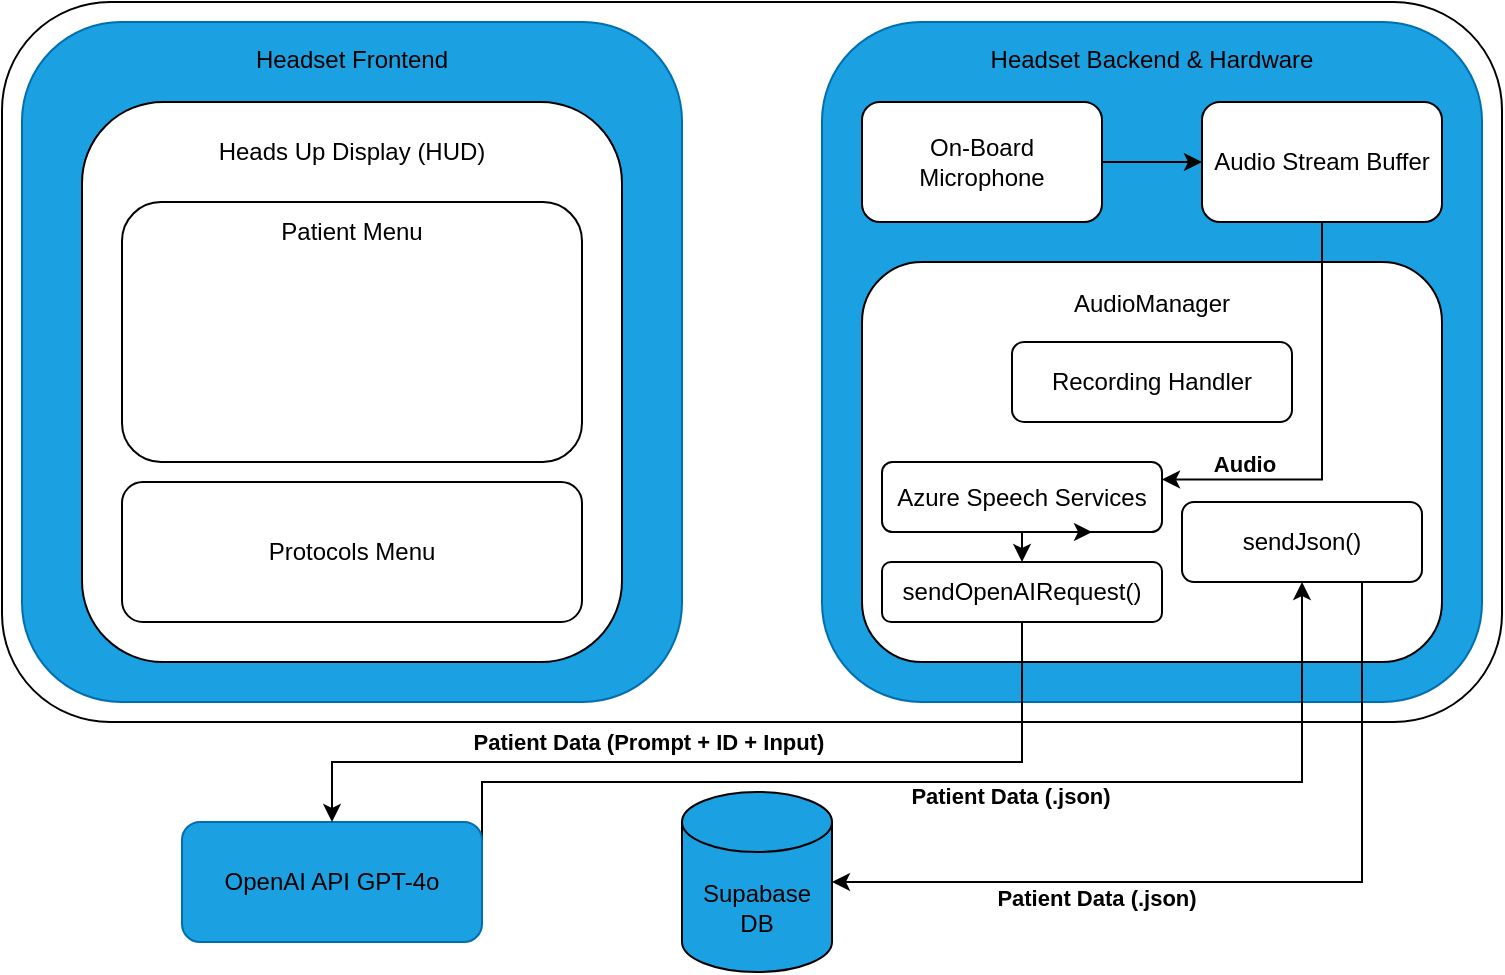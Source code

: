 <mxfile version="26.2.15">
  <diagram id="C5RBs43oDa-KdzZeNtuy" name="Page-1">
    <mxGraphModel dx="925" dy="524" grid="1" gridSize="10" guides="1" tooltips="1" connect="1" arrows="1" fold="1" page="1" pageScale="1" pageWidth="827" pageHeight="1169" math="0" shadow="0">
      <root>
        <mxCell id="WIyWlLk6GJQsqaUBKTNV-0" />
        <mxCell id="WIyWlLk6GJQsqaUBKTNV-1" parent="WIyWlLk6GJQsqaUBKTNV-0" />
        <mxCell id="0_atXvcK1YJ4ZhOtlq2l-2" value="" style="rounded=1;whiteSpace=wrap;html=1;fillColor=light-dark(#FFFFFF,#3399FF);" vertex="1" parent="WIyWlLk6GJQsqaUBKTNV-1">
          <mxGeometry x="30" y="100" width="750" height="360" as="geometry" />
        </mxCell>
        <mxCell id="0_atXvcK1YJ4ZhOtlq2l-0" value="&lt;font style=&quot;color: light-dark(rgb(0, 0, 0), rgb(255, 255, 255));&quot;&gt;Headset Backend &amp;amp; Hardware&lt;/font&gt;&lt;div&gt;&lt;font style=&quot;color: light-dark(rgb(0, 0, 0), rgb(255, 255, 255));&quot;&gt;&lt;br&gt;&lt;/font&gt;&lt;/div&gt;&lt;div&gt;&lt;font style=&quot;color: light-dark(rgb(0, 0, 0), rgb(255, 255, 255));&quot;&gt;&lt;br&gt;&lt;/font&gt;&lt;/div&gt;&lt;div&gt;&lt;font style=&quot;color: light-dark(rgb(0, 0, 0), rgb(255, 255, 255));&quot;&gt;&lt;br&gt;&lt;/font&gt;&lt;/div&gt;&lt;div&gt;&lt;font style=&quot;color: light-dark(rgb(0, 0, 0), rgb(255, 255, 255));&quot;&gt;&lt;br&gt;&lt;/font&gt;&lt;/div&gt;&lt;div&gt;&lt;font style=&quot;color: light-dark(rgb(0, 0, 0), rgb(255, 255, 255));&quot;&gt;&lt;br&gt;&lt;/font&gt;&lt;/div&gt;&lt;div&gt;&lt;font style=&quot;color: light-dark(rgb(0, 0, 0), rgb(255, 255, 255));&quot;&gt;&lt;br&gt;&lt;/font&gt;&lt;/div&gt;&lt;div&gt;&lt;font style=&quot;color: light-dark(rgb(0, 0, 0), rgb(255, 255, 255));&quot;&gt;&lt;br&gt;&lt;/font&gt;&lt;/div&gt;&lt;div&gt;&lt;font style=&quot;color: light-dark(rgb(0, 0, 0), rgb(255, 255, 255));&quot;&gt;&lt;br&gt;&lt;/font&gt;&lt;/div&gt;&lt;div&gt;&lt;font style=&quot;color: light-dark(rgb(0, 0, 0), rgb(255, 255, 255));&quot;&gt;&lt;br&gt;&lt;/font&gt;&lt;/div&gt;&lt;div&gt;&lt;font style=&quot;color: light-dark(rgb(0, 0, 0), rgb(255, 255, 255));&quot;&gt;&lt;br&gt;&lt;/font&gt;&lt;/div&gt;&lt;div&gt;&lt;font style=&quot;color: light-dark(rgb(0, 0, 0), rgb(255, 255, 255));&quot;&gt;&lt;br&gt;&lt;/font&gt;&lt;/div&gt;&lt;div&gt;&lt;font style=&quot;color: light-dark(rgb(0, 0, 0), rgb(255, 255, 255));&quot;&gt;&lt;br&gt;&lt;/font&gt;&lt;/div&gt;&lt;div&gt;&lt;font style=&quot;color: light-dark(rgb(0, 0, 0), rgb(255, 255, 255));&quot;&gt;&lt;br&gt;&lt;/font&gt;&lt;/div&gt;&lt;div&gt;&lt;font style=&quot;color: light-dark(rgb(0, 0, 0), rgb(255, 255, 255));&quot;&gt;&lt;br&gt;&lt;/font&gt;&lt;/div&gt;&lt;div&gt;&lt;font style=&quot;color: light-dark(rgb(0, 0, 0), rgb(255, 255, 255));&quot;&gt;&lt;br&gt;&lt;/font&gt;&lt;/div&gt;&lt;div&gt;&lt;font style=&quot;color: light-dark(rgb(0, 0, 0), rgb(255, 255, 255));&quot;&gt;&lt;br&gt;&lt;/font&gt;&lt;/div&gt;&lt;div&gt;&lt;font style=&quot;color: light-dark(rgb(0, 0, 0), rgb(255, 255, 255));&quot;&gt;&lt;br&gt;&lt;/font&gt;&lt;/div&gt;&lt;div&gt;&lt;font style=&quot;color: light-dark(rgb(0, 0, 0), rgb(255, 255, 255));&quot;&gt;&lt;br&gt;&lt;/font&gt;&lt;/div&gt;&lt;div&gt;&lt;font style=&quot;color: light-dark(rgb(0, 0, 0), rgb(255, 255, 255));&quot;&gt;&lt;br&gt;&lt;/font&gt;&lt;/div&gt;&lt;div&gt;&lt;font style=&quot;color: light-dark(rgb(0, 0, 0), rgb(255, 255, 255));&quot;&gt;&lt;br&gt;&lt;/font&gt;&lt;/div&gt;&lt;div&gt;&lt;font style=&quot;color: light-dark(rgb(0, 0, 0), rgb(255, 255, 255));&quot;&gt;&lt;br&gt;&lt;/font&gt;&lt;/div&gt;" style="rounded=1;whiteSpace=wrap;html=1;fillColor=light-dark(#1BA1E2,#99CCFF);fontColor=#ffffff;strokeColor=light-dark(#006EAF,#FFFFFF);" vertex="1" parent="WIyWlLk6GJQsqaUBKTNV-1">
          <mxGeometry x="440" y="110" width="330" height="340" as="geometry" />
        </mxCell>
        <mxCell id="0_atXvcK1YJ4ZhOtlq2l-1" value="&lt;div&gt;&lt;font style=&quot;color: light-dark(rgb(0, 0, 0), rgb(255, 255, 255));&quot;&gt;Headset Frontend&lt;/font&gt;&lt;/div&gt;&lt;div&gt;&lt;font style=&quot;color: light-dark(rgb(0, 0, 0), rgb(255, 255, 255));&quot;&gt;&lt;br&gt;&lt;/font&gt;&lt;/div&gt;&lt;div&gt;&lt;font style=&quot;color: light-dark(rgb(0, 0, 0), rgb(255, 255, 255));&quot;&gt;&lt;br&gt;&lt;/font&gt;&lt;/div&gt;&lt;div&gt;&lt;font style=&quot;color: light-dark(rgb(0, 0, 0), rgb(255, 255, 255));&quot;&gt;&lt;br&gt;&lt;/font&gt;&lt;/div&gt;&lt;div&gt;&lt;font style=&quot;color: light-dark(rgb(0, 0, 0), rgb(255, 255, 255));&quot;&gt;&lt;br&gt;&lt;/font&gt;&lt;/div&gt;&lt;div&gt;&lt;font style=&quot;color: light-dark(rgb(0, 0, 0), rgb(255, 255, 255));&quot;&gt;&lt;br&gt;&lt;/font&gt;&lt;/div&gt;&lt;div&gt;&lt;font style=&quot;color: light-dark(rgb(0, 0, 0), rgb(255, 255, 255));&quot;&gt;&lt;br&gt;&lt;/font&gt;&lt;/div&gt;&lt;div&gt;&lt;font style=&quot;color: light-dark(rgb(0, 0, 0), rgb(255, 255, 255));&quot;&gt;&lt;br&gt;&lt;/font&gt;&lt;/div&gt;&lt;div&gt;&lt;font style=&quot;color: light-dark(rgb(0, 0, 0), rgb(255, 255, 255));&quot;&gt;&lt;br&gt;&lt;/font&gt;&lt;/div&gt;&lt;div&gt;&lt;font style=&quot;color: light-dark(rgb(0, 0, 0), rgb(255, 255, 255));&quot;&gt;&lt;br&gt;&lt;/font&gt;&lt;/div&gt;&lt;div&gt;&lt;font style=&quot;color: light-dark(rgb(0, 0, 0), rgb(255, 255, 255));&quot;&gt;&lt;br&gt;&lt;/font&gt;&lt;/div&gt;&lt;div&gt;&lt;font style=&quot;color: light-dark(rgb(0, 0, 0), rgb(255, 255, 255));&quot;&gt;&lt;br&gt;&lt;/font&gt;&lt;/div&gt;&lt;div&gt;&lt;font style=&quot;color: light-dark(rgb(0, 0, 0), rgb(255, 255, 255));&quot;&gt;&lt;br&gt;&lt;/font&gt;&lt;/div&gt;&lt;div&gt;&lt;font style=&quot;color: light-dark(rgb(0, 0, 0), rgb(255, 255, 255));&quot;&gt;&lt;br&gt;&lt;/font&gt;&lt;/div&gt;&lt;div&gt;&lt;font style=&quot;color: light-dark(rgb(0, 0, 0), rgb(255, 255, 255));&quot;&gt;&lt;br&gt;&lt;/font&gt;&lt;/div&gt;&lt;div&gt;&lt;font style=&quot;color: light-dark(rgb(0, 0, 0), rgb(255, 255, 255));&quot;&gt;&lt;br&gt;&lt;/font&gt;&lt;/div&gt;&lt;div&gt;&lt;font style=&quot;color: light-dark(rgb(0, 0, 0), rgb(255, 255, 255));&quot;&gt;&lt;br&gt;&lt;/font&gt;&lt;/div&gt;&lt;div&gt;&lt;font style=&quot;color: light-dark(rgb(0, 0, 0), rgb(255, 255, 255));&quot;&gt;&lt;br&gt;&lt;/font&gt;&lt;/div&gt;&lt;div&gt;&lt;font style=&quot;color: light-dark(rgb(0, 0, 0), rgb(255, 255, 255));&quot;&gt;&lt;br&gt;&lt;/font&gt;&lt;/div&gt;&lt;div&gt;&lt;font style=&quot;color: light-dark(rgb(0, 0, 0), rgb(255, 255, 255));&quot;&gt;&lt;br&gt;&lt;/font&gt;&lt;/div&gt;&lt;div&gt;&lt;font style=&quot;color: light-dark(rgb(0, 0, 0), rgb(255, 255, 255));&quot;&gt;&lt;br&gt;&lt;/font&gt;&lt;/div&gt;&lt;div&gt;&lt;font style=&quot;color: light-dark(rgb(0, 0, 0), rgb(255, 255, 255));&quot;&gt;&lt;br&gt;&lt;/font&gt;&lt;/div&gt;" style="rounded=1;whiteSpace=wrap;html=1;fillColor=light-dark(#1BA1E2,#99CCFF);fontColor=#ffffff;strokeColor=light-dark(#006EAF,#FFFFFF);" vertex="1" parent="WIyWlLk6GJQsqaUBKTNV-1">
          <mxGeometry x="40" y="110" width="330" height="340" as="geometry" />
        </mxCell>
        <mxCell id="0_atXvcK1YJ4ZhOtlq2l-3" value="Supabase&lt;div&gt;DB&lt;/div&gt;" style="shape=cylinder3;whiteSpace=wrap;html=1;boundedLbl=1;backgroundOutline=1;size=15;fillColor=light-dark(#1BA1E2,#66B2FF);" vertex="1" parent="WIyWlLk6GJQsqaUBKTNV-1">
          <mxGeometry x="370" y="495" width="75" height="90" as="geometry" />
        </mxCell>
        <mxCell id="0_atXvcK1YJ4ZhOtlq2l-10" value="AudioManager&lt;div&gt;&lt;br&gt;&lt;/div&gt;&lt;div&gt;&lt;br&gt;&lt;/div&gt;&lt;div&gt;&lt;br&gt;&lt;/div&gt;&lt;div&gt;&lt;br&gt;&lt;/div&gt;&lt;div&gt;&lt;br&gt;&lt;/div&gt;&lt;div&gt;&lt;br&gt;&lt;/div&gt;&lt;div&gt;&lt;br&gt;&lt;/div&gt;&lt;div&gt;&lt;br&gt;&lt;/div&gt;&lt;div&gt;&lt;br&gt;&lt;/div&gt;&lt;div&gt;&lt;br&gt;&lt;/div&gt;&lt;div&gt;&lt;br&gt;&lt;/div&gt;" style="rounded=1;whiteSpace=wrap;html=1;fillColor=light-dark(#FFFFFF,#007FFF);" vertex="1" parent="WIyWlLk6GJQsqaUBKTNV-1">
          <mxGeometry x="460" y="230" width="290" height="200" as="geometry" />
        </mxCell>
        <mxCell id="0_atXvcK1YJ4ZhOtlq2l-27" style="edgeStyle=orthogonalEdgeStyle;rounded=0;orthogonalLoop=1;jettySize=auto;html=1;exitX=1;exitY=0.5;exitDx=0;exitDy=0;entryX=0.5;entryY=1;entryDx=0;entryDy=0;" edge="1" parent="WIyWlLk6GJQsqaUBKTNV-1" source="0_atXvcK1YJ4ZhOtlq2l-4" target="0_atXvcK1YJ4ZhOtlq2l-14">
          <mxGeometry relative="1" as="geometry">
            <Array as="points">
              <mxPoint x="270" y="490" />
              <mxPoint x="680" y="490" />
            </Array>
          </mxGeometry>
        </mxCell>
        <mxCell id="0_atXvcK1YJ4ZhOtlq2l-31" value="Patient Data (.json)" style="edgeLabel;html=1;align=center;verticalAlign=middle;resizable=0;points=[];labelBackgroundColor=none;fontStyle=1" vertex="1" connectable="0" parent="0_atXvcK1YJ4ZhOtlq2l-27">
          <mxGeometry x="0.118" y="1" relative="1" as="geometry">
            <mxPoint x="1" y="8" as="offset" />
          </mxGeometry>
        </mxCell>
        <mxCell id="0_atXvcK1YJ4ZhOtlq2l-4" value="&lt;div&gt;&lt;font style=&quot;color: light-dark(rgb(0, 0, 0), rgb(255, 255, 255));&quot;&gt;OpenAI API GPT-4o&lt;/font&gt;&lt;/div&gt;" style="rounded=1;whiteSpace=wrap;html=1;fillColor=light-dark(#1BA1E2,#66B2FF);fontColor=#ffffff;strokeColor=light-dark(#006EAF,#FFFFFF);" vertex="1" parent="WIyWlLk6GJQsqaUBKTNV-1">
          <mxGeometry x="120" y="510" width="150" height="60" as="geometry" />
        </mxCell>
        <mxCell id="0_atXvcK1YJ4ZhOtlq2l-17" style="edgeStyle=orthogonalEdgeStyle;rounded=0;orthogonalLoop=1;jettySize=auto;html=1;exitX=1;exitY=0.5;exitDx=0;exitDy=0;entryX=0;entryY=0.5;entryDx=0;entryDy=0;" edge="1" parent="WIyWlLk6GJQsqaUBKTNV-1" source="0_atXvcK1YJ4ZhOtlq2l-5" target="0_atXvcK1YJ4ZhOtlq2l-6">
          <mxGeometry relative="1" as="geometry" />
        </mxCell>
        <mxCell id="0_atXvcK1YJ4ZhOtlq2l-5" value="On-Board Microphone" style="rounded=1;whiteSpace=wrap;html=1;fillColor=light-dark(#FFFFFF,#3399FF);" vertex="1" parent="WIyWlLk6GJQsqaUBKTNV-1">
          <mxGeometry x="460" y="150" width="120" height="60" as="geometry" />
        </mxCell>
        <mxCell id="0_atXvcK1YJ4ZhOtlq2l-18" style="edgeStyle=orthogonalEdgeStyle;rounded=0;orthogonalLoop=1;jettySize=auto;html=1;exitX=0.5;exitY=1;exitDx=0;exitDy=0;entryX=1;entryY=0.25;entryDx=0;entryDy=0;" edge="1" parent="WIyWlLk6GJQsqaUBKTNV-1" source="0_atXvcK1YJ4ZhOtlq2l-6" target="0_atXvcK1YJ4ZhOtlq2l-12">
          <mxGeometry relative="1" as="geometry" />
        </mxCell>
        <mxCell id="0_atXvcK1YJ4ZhOtlq2l-34" value="Audio" style="edgeLabel;html=1;align=center;verticalAlign=middle;resizable=0;points=[];labelBackgroundColor=none;fontStyle=1" vertex="1" connectable="0" parent="0_atXvcK1YJ4ZhOtlq2l-18">
          <mxGeometry x="0.61" relative="1" as="geometry">
            <mxPoint y="-8" as="offset" />
          </mxGeometry>
        </mxCell>
        <mxCell id="0_atXvcK1YJ4ZhOtlq2l-6" value="Audio Stream Buffer" style="rounded=1;whiteSpace=wrap;html=1;fillColor=light-dark(#FFFFFF,#3399FF);" vertex="1" parent="WIyWlLk6GJQsqaUBKTNV-1">
          <mxGeometry x="630" y="150" width="120" height="60" as="geometry" />
        </mxCell>
        <mxCell id="0_atXvcK1YJ4ZhOtlq2l-7" value="Heads Up Display (HUD)&lt;div&gt;&lt;br&gt;&lt;/div&gt;&lt;div&gt;&lt;br&gt;&lt;/div&gt;&lt;div&gt;&lt;br&gt;&lt;/div&gt;&lt;div&gt;&lt;br&gt;&lt;/div&gt;&lt;div&gt;&lt;br&gt;&lt;/div&gt;&lt;div&gt;&lt;br&gt;&lt;/div&gt;&lt;div&gt;&lt;br&gt;&lt;/div&gt;&lt;div&gt;&lt;br&gt;&lt;/div&gt;&lt;div&gt;&lt;br&gt;&lt;/div&gt;&lt;div&gt;&lt;br&gt;&lt;/div&gt;&lt;div&gt;&lt;br&gt;&lt;/div&gt;&lt;div&gt;&lt;br&gt;&lt;/div&gt;&lt;div&gt;&lt;br&gt;&lt;/div&gt;&lt;div&gt;&lt;br&gt;&lt;/div&gt;&lt;div&gt;&lt;br&gt;&lt;/div&gt;&lt;div&gt;&lt;br&gt;&lt;/div&gt;" style="rounded=1;whiteSpace=wrap;html=1;fillColor=light-dark(#FFFFFF,#3399FF);" vertex="1" parent="WIyWlLk6GJQsqaUBKTNV-1">
          <mxGeometry x="70" y="150" width="270" height="280" as="geometry" />
        </mxCell>
        <mxCell id="0_atXvcK1YJ4ZhOtlq2l-11" value="Recording Handler" style="rounded=1;whiteSpace=wrap;html=1;fillColor=light-dark(#FFFFFF,#004C99);" vertex="1" parent="WIyWlLk6GJQsqaUBKTNV-1">
          <mxGeometry x="535" y="270" width="140" height="40" as="geometry" />
        </mxCell>
        <mxCell id="0_atXvcK1YJ4ZhOtlq2l-19" style="edgeStyle=orthogonalEdgeStyle;rounded=0;orthogonalLoop=1;jettySize=auto;html=1;exitX=0.5;exitY=1;exitDx=0;exitDy=0;entryX=0.5;entryY=0;entryDx=0;entryDy=0;" edge="1" parent="WIyWlLk6GJQsqaUBKTNV-1" source="0_atXvcK1YJ4ZhOtlq2l-12" target="0_atXvcK1YJ4ZhOtlq2l-13">
          <mxGeometry relative="1" as="geometry" />
        </mxCell>
        <mxCell id="0_atXvcK1YJ4ZhOtlq2l-12" value="Azure Speech Services" style="rounded=1;whiteSpace=wrap;html=1;fillColor=light-dark(#FFFFFF,#004C99);" vertex="1" parent="WIyWlLk6GJQsqaUBKTNV-1">
          <mxGeometry x="470" y="330" width="140" height="35" as="geometry" />
        </mxCell>
        <mxCell id="0_atXvcK1YJ4ZhOtlq2l-20" style="edgeStyle=orthogonalEdgeStyle;rounded=0;orthogonalLoop=1;jettySize=auto;html=1;exitX=0.5;exitY=1;exitDx=0;exitDy=0;entryX=0.5;entryY=0;entryDx=0;entryDy=0;" edge="1" parent="WIyWlLk6GJQsqaUBKTNV-1" source="0_atXvcK1YJ4ZhOtlq2l-13" target="0_atXvcK1YJ4ZhOtlq2l-4">
          <mxGeometry relative="1" as="geometry">
            <Array as="points">
              <mxPoint x="540" y="480" />
              <mxPoint x="195" y="480" />
            </Array>
          </mxGeometry>
        </mxCell>
        <mxCell id="0_atXvcK1YJ4ZhOtlq2l-32" value="Patient Data (Prompt + ID + Input)" style="edgeLabel;html=1;align=center;verticalAlign=middle;resizable=0;points=[];labelBackgroundColor=none;fontStyle=1" vertex="1" connectable="0" parent="0_atXvcK1YJ4ZhOtlq2l-20">
          <mxGeometry x="0.224" y="-2" relative="1" as="geometry">
            <mxPoint x="15" y="-8" as="offset" />
          </mxGeometry>
        </mxCell>
        <mxCell id="0_atXvcK1YJ4ZhOtlq2l-13" value="sendOpenAIRequest()" style="rounded=1;whiteSpace=wrap;html=1;fillColor=light-dark(#FFFFFF,#004C99);" vertex="1" parent="WIyWlLk6GJQsqaUBKTNV-1">
          <mxGeometry x="470" y="380" width="140" height="30" as="geometry" />
        </mxCell>
        <mxCell id="0_atXvcK1YJ4ZhOtlq2l-14" value="sendJson()" style="rounded=1;whiteSpace=wrap;html=1;fillColor=light-dark(#FFFFFF,#004C99);" vertex="1" parent="WIyWlLk6GJQsqaUBKTNV-1">
          <mxGeometry x="620" y="350" width="120" height="40" as="geometry" />
        </mxCell>
        <mxCell id="0_atXvcK1YJ4ZhOtlq2l-15" style="edgeStyle=orthogonalEdgeStyle;rounded=0;orthogonalLoop=1;jettySize=auto;html=1;exitX=0.5;exitY=1;exitDx=0;exitDy=0;entryX=0.75;entryY=1;entryDx=0;entryDy=0;" edge="1" parent="WIyWlLk6GJQsqaUBKTNV-1" source="0_atXvcK1YJ4ZhOtlq2l-12" target="0_atXvcK1YJ4ZhOtlq2l-12">
          <mxGeometry relative="1" as="geometry" />
        </mxCell>
        <mxCell id="0_atXvcK1YJ4ZhOtlq2l-28" style="edgeStyle=orthogonalEdgeStyle;rounded=0;orthogonalLoop=1;jettySize=auto;html=1;exitX=0.75;exitY=1;exitDx=0;exitDy=0;entryX=1;entryY=0.5;entryDx=0;entryDy=0;entryPerimeter=0;" edge="1" parent="WIyWlLk6GJQsqaUBKTNV-1" source="0_atXvcK1YJ4ZhOtlq2l-14" target="0_atXvcK1YJ4ZhOtlq2l-3">
          <mxGeometry relative="1" as="geometry" />
        </mxCell>
        <mxCell id="0_atXvcK1YJ4ZhOtlq2l-29" value="Patient Data (.json)" style="edgeLabel;html=1;align=center;verticalAlign=middle;resizable=0;points=[];labelBackgroundColor=none;fontStyle=1" vertex="1" connectable="0" parent="0_atXvcK1YJ4ZhOtlq2l-28">
          <mxGeometry x="0.366" relative="1" as="geometry">
            <mxPoint y="8" as="offset" />
          </mxGeometry>
        </mxCell>
        <mxCell id="0_atXvcK1YJ4ZhOtlq2l-35" value="&lt;div&gt;Patient Menu&lt;/div&gt;&lt;div&gt;&lt;br&gt;&lt;/div&gt;&lt;div&gt;&lt;br&gt;&lt;/div&gt;&lt;div&gt;&lt;br&gt;&lt;/div&gt;&lt;div&gt;&lt;br&gt;&lt;/div&gt;&lt;div&gt;&lt;br&gt;&lt;/div&gt;&lt;div&gt;&lt;br&gt;&lt;/div&gt;&lt;div&gt;&lt;br&gt;&lt;/div&gt;" style="rounded=1;whiteSpace=wrap;html=1;fillColor=light-dark(#FFFFFF,#004C99);" vertex="1" parent="WIyWlLk6GJQsqaUBKTNV-1">
          <mxGeometry x="90" y="200" width="230" height="130" as="geometry" />
        </mxCell>
        <mxCell id="0_atXvcK1YJ4ZhOtlq2l-36" value="&lt;div&gt;Protocols Menu&lt;/div&gt;" style="rounded=1;whiteSpace=wrap;html=1;fillColor=light-dark(#FFFFFF,#004C99);" vertex="1" parent="WIyWlLk6GJQsqaUBKTNV-1">
          <mxGeometry x="90" y="340" width="230" height="70" as="geometry" />
        </mxCell>
      </root>
    </mxGraphModel>
  </diagram>
</mxfile>
